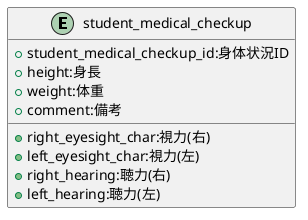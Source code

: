 @startuml

entity "student_medical_checkup"{
    + student_medical_checkup_id:身体状況ID
    + height:身長
    + weight:体重
    + right_eyesight_char:視力(右)
    + left_eyesight_char:視力(左)
    + right_hearing:聴力(右)
    + left_hearing:聴力(左)
    + comment:備考
}

@enduml

